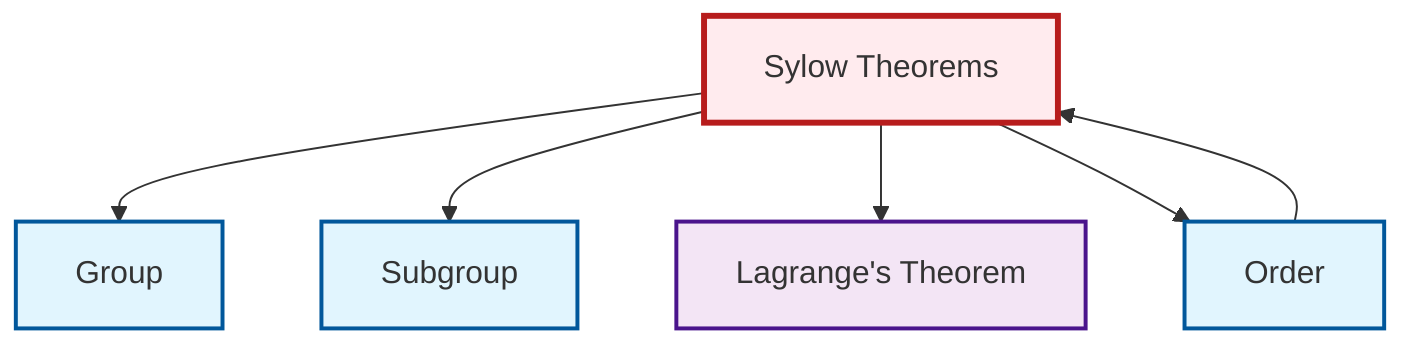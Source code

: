 graph TD
    classDef definition fill:#e1f5fe,stroke:#01579b,stroke-width:2px
    classDef theorem fill:#f3e5f5,stroke:#4a148c,stroke-width:2px
    classDef axiom fill:#fff3e0,stroke:#e65100,stroke-width:2px
    classDef example fill:#e8f5e9,stroke:#1b5e20,stroke-width:2px
    classDef current fill:#ffebee,stroke:#b71c1c,stroke-width:3px
    thm-sylow["Sylow Theorems"]:::theorem
    def-subgroup["Subgroup"]:::definition
    def-group["Group"]:::definition
    thm-lagrange["Lagrange's Theorem"]:::theorem
    def-order["Order"]:::definition
    thm-sylow --> def-group
    thm-sylow --> def-subgroup
    thm-sylow --> thm-lagrange
    thm-sylow --> def-order
    def-order --> thm-sylow
    class thm-sylow current